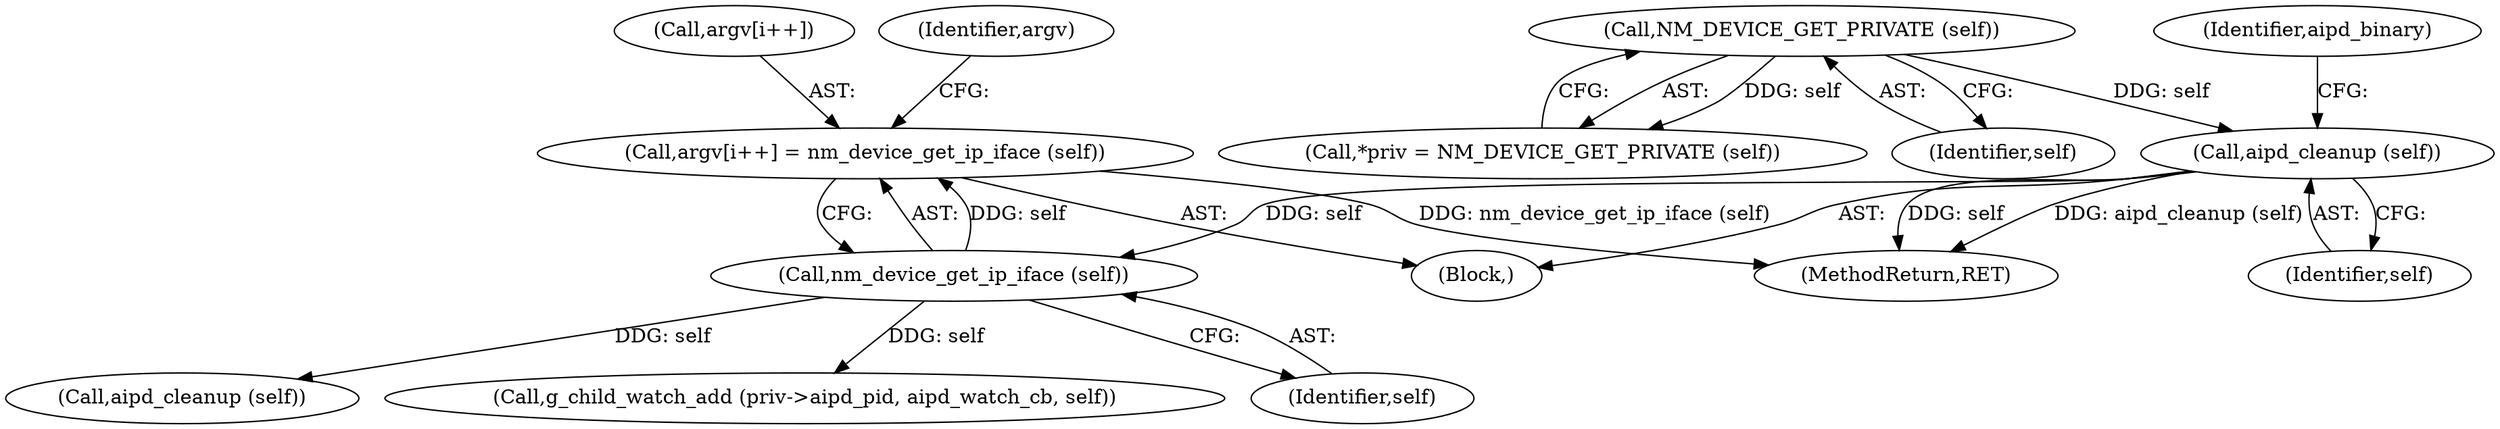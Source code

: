 digraph "0_NetworkManager_d5fc88e573fa58b93034b04d35a2454f5d28cad9@array" {
"1004375" [label="(Call,argv[i++] = nm_device_get_ip_iface (self))"];
"1004380" [label="(Call,nm_device_get_ip_iface (self))"];
"1004324" [label="(Call,aipd_cleanup (self))"];
"1004311" [label="(Call,NM_DEVICE_GET_PRIVATE (self))"];
"1004327" [label="(Identifier,aipd_binary)"];
"1004375" [label="(Call,argv[i++] = nm_device_get_ip_iface (self))"];
"1004437" [label="(Call,aipd_cleanup (self))"];
"1004450" [label="(Call,g_child_watch_add (priv->aipd_pid, aipd_watch_cb, self))"];
"1004325" [label="(Identifier,self)"];
"1004312" [label="(Identifier,self)"];
"1004384" [label="(Identifier,argv)"];
"1004380" [label="(Call,nm_device_get_ip_iface (self))"];
"1004307" [label="(Block,)"];
"1004309" [label="(Call,*priv = NM_DEVICE_GET_PRIVATE (self))"];
"1007368" [label="(MethodReturn,RET)"];
"1004381" [label="(Identifier,self)"];
"1004324" [label="(Call,aipd_cleanup (self))"];
"1004376" [label="(Call,argv[i++])"];
"1004311" [label="(Call,NM_DEVICE_GET_PRIVATE (self))"];
"1004375" -> "1004307"  [label="AST: "];
"1004375" -> "1004380"  [label="CFG: "];
"1004376" -> "1004375"  [label="AST: "];
"1004380" -> "1004375"  [label="AST: "];
"1004384" -> "1004375"  [label="CFG: "];
"1004375" -> "1007368"  [label="DDG: nm_device_get_ip_iface (self)"];
"1004380" -> "1004375"  [label="DDG: self"];
"1004380" -> "1004381"  [label="CFG: "];
"1004381" -> "1004380"  [label="AST: "];
"1004324" -> "1004380"  [label="DDG: self"];
"1004380" -> "1004437"  [label="DDG: self"];
"1004380" -> "1004450"  [label="DDG: self"];
"1004324" -> "1004307"  [label="AST: "];
"1004324" -> "1004325"  [label="CFG: "];
"1004325" -> "1004324"  [label="AST: "];
"1004327" -> "1004324"  [label="CFG: "];
"1004324" -> "1007368"  [label="DDG: self"];
"1004324" -> "1007368"  [label="DDG: aipd_cleanup (self)"];
"1004311" -> "1004324"  [label="DDG: self"];
"1004311" -> "1004309"  [label="AST: "];
"1004311" -> "1004312"  [label="CFG: "];
"1004312" -> "1004311"  [label="AST: "];
"1004309" -> "1004311"  [label="CFG: "];
"1004311" -> "1004309"  [label="DDG: self"];
}
